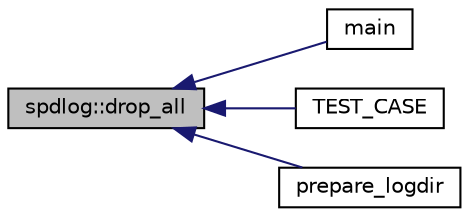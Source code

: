 digraph "spdlog::drop_all"
{
  edge [fontname="Helvetica",fontsize="10",labelfontname="Helvetica",labelfontsize="10"];
  node [fontname="Helvetica",fontsize="10",shape=record];
  rankdir="LR";
  Node1 [label="spdlog::drop_all",height=0.2,width=0.4,color="black", fillcolor="grey75", style="filled" fontcolor="black"];
  Node1 -> Node2 [dir="back",color="midnightblue",fontsize="10",style="solid",fontname="Helvetica"];
  Node2 [label="main",height=0.2,width=0.4,color="black", fillcolor="white", style="filled",URL="$jni_2example_8cpp.html#a81ce304348a420752ee080480d2b3095"];
  Node1 -> Node3 [dir="back",color="midnightblue",fontsize="10",style="solid",fontname="Helvetica"];
  Node3 [label="TEST_CASE",height=0.2,width=0.4,color="black", fillcolor="white", style="filled",URL="$test__async_8cpp.html#a4f57c1407e48edca6759a982c8502c01"];
  Node1 -> Node4 [dir="back",color="midnightblue",fontsize="10",style="solid",fontname="Helvetica"];
  Node4 [label="prepare_logdir",height=0.2,width=0.4,color="black", fillcolor="white", style="filled",URL="$utils_8cpp.html#a2b5b3745d36c269b878e592c2fa801cb"];
}
